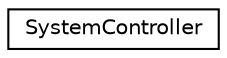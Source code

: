 digraph "Graphical Class Hierarchy"
{
 // LATEX_PDF_SIZE
  edge [fontname="Helvetica",fontsize="10",labelfontname="Helvetica",labelfontsize="10"];
  node [fontname="Helvetica",fontsize="10",shape=record];
  rankdir="LR";
  Node0 [label="SystemController",height=0.2,width=0.4,color="black", fillcolor="white", style="filled",URL="$classSystemController.html",tooltip=" "];
}
